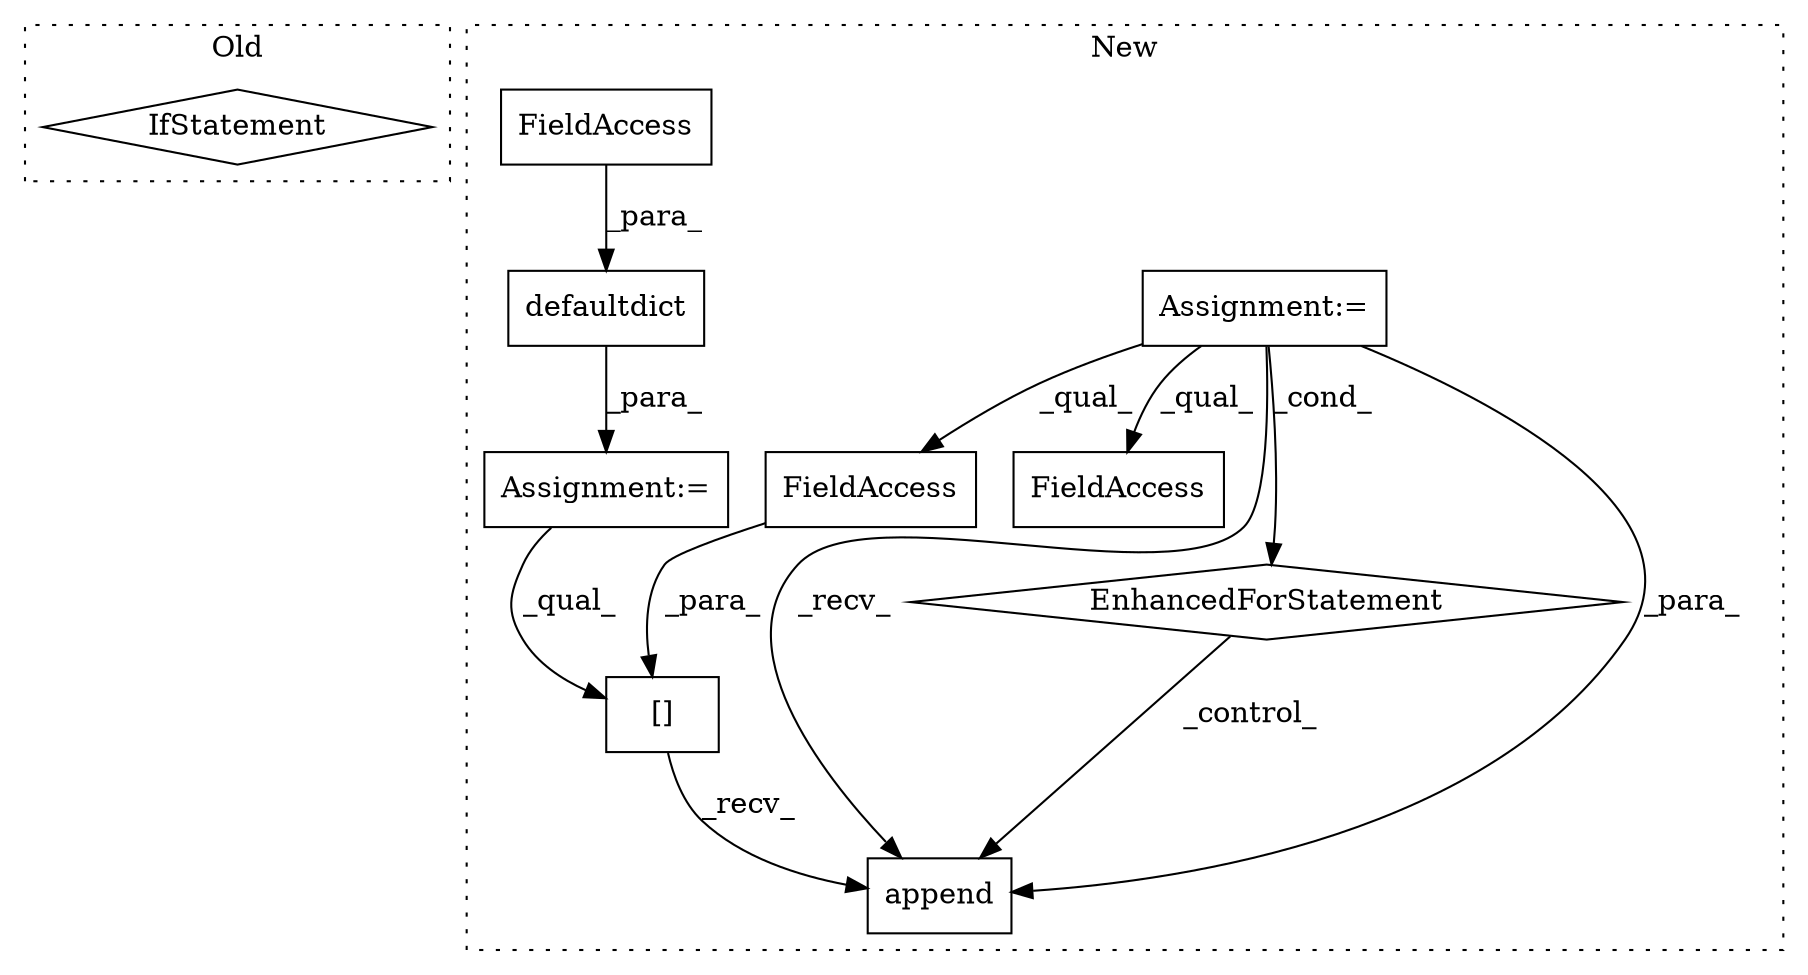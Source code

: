 digraph G {
subgraph cluster0 {
1 [label="IfStatement" a="25" s="1418" l="29" shape="diamond"];
label = "Old";
style="dotted";
}
subgraph cluster1 {
2 [label="defaultdict" a="32" s="611,627" l="12,1" shape="box"];
3 [label="Assignment:=" a="7" s="610" l="1" shape="box"];
4 [label="[]" a="2" s="918,932" l="6,1" shape="box"];
5 [label="Assignment:=" a="7" s="634,712" l="53,2" shape="box"];
6 [label="EnhancedForStatement" a="70" s="634,712" l="53,2" shape="diamond"];
7 [label="FieldAccess" a="22" s="623" l="4" shape="box"];
8 [label="append" a="32" s="934,951" l="7,1" shape="box"];
9 [label="FieldAccess" a="22" s="803" l="8" shape="box"];
10 [label="FieldAccess" a="22" s="924" l="8" shape="box"];
label = "New";
style="dotted";
}
2 -> 3 [label="_para_"];
3 -> 4 [label="_qual_"];
4 -> 8 [label="_recv_"];
5 -> 8 [label="_para_"];
5 -> 9 [label="_qual_"];
5 -> 10 [label="_qual_"];
5 -> 6 [label="_cond_"];
5 -> 8 [label="_recv_"];
6 -> 8 [label="_control_"];
7 -> 2 [label="_para_"];
10 -> 4 [label="_para_"];
}
